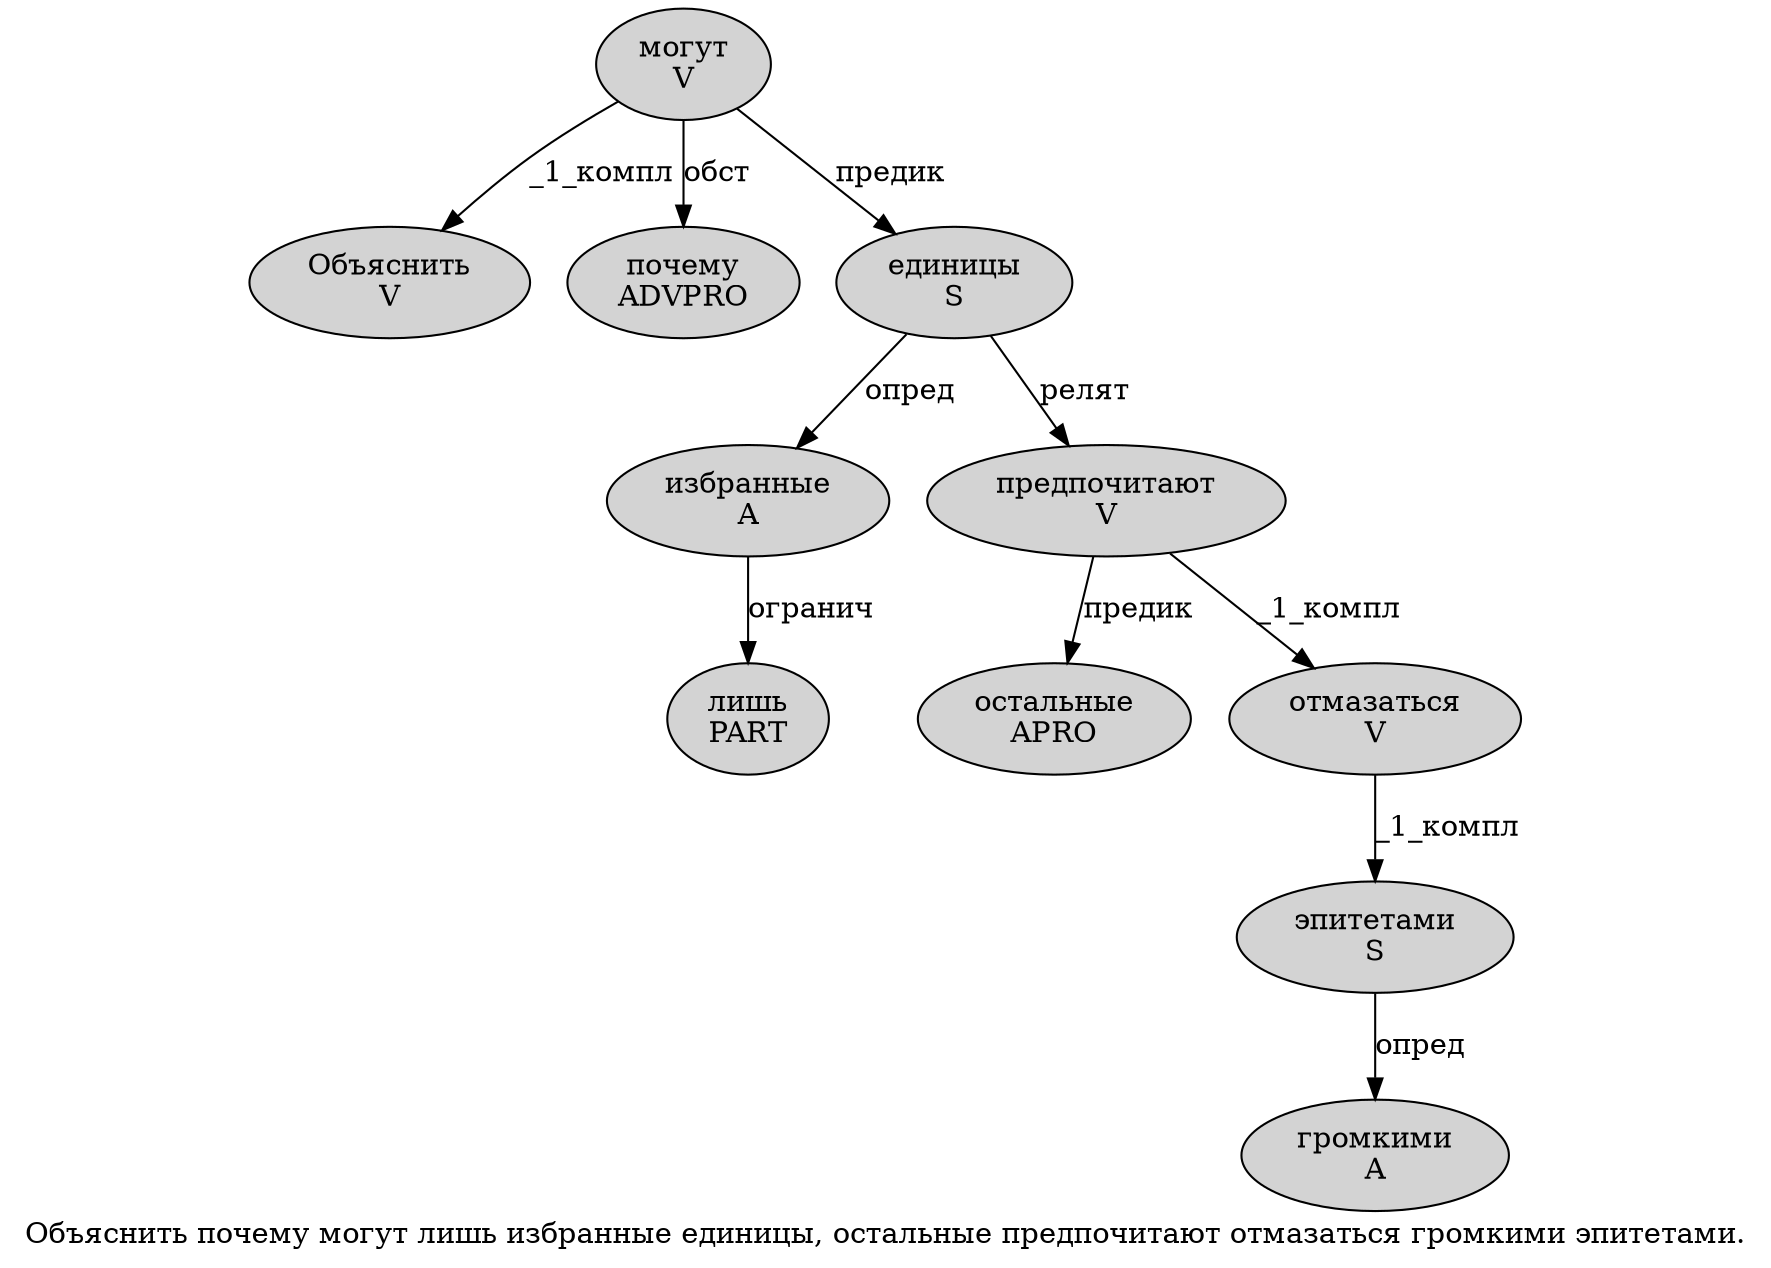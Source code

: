 digraph SENTENCE_2772 {
	graph [label="Объяснить почему могут лишь избранные единицы, остальные предпочитают отмазаться громкими эпитетами."]
	node [style=filled]
		0 [label="Объяснить
V" color="" fillcolor=lightgray penwidth=1 shape=ellipse]
		1 [label="почему
ADVPRO" color="" fillcolor=lightgray penwidth=1 shape=ellipse]
		2 [label="могут
V" color="" fillcolor=lightgray penwidth=1 shape=ellipse]
		3 [label="лишь
PART" color="" fillcolor=lightgray penwidth=1 shape=ellipse]
		4 [label="избранные
A" color="" fillcolor=lightgray penwidth=1 shape=ellipse]
		5 [label="единицы
S" color="" fillcolor=lightgray penwidth=1 shape=ellipse]
		7 [label="остальные
APRO" color="" fillcolor=lightgray penwidth=1 shape=ellipse]
		8 [label="предпочитают
V" color="" fillcolor=lightgray penwidth=1 shape=ellipse]
		9 [label="отмазаться
V" color="" fillcolor=lightgray penwidth=1 shape=ellipse]
		10 [label="громкими
A" color="" fillcolor=lightgray penwidth=1 shape=ellipse]
		11 [label="эпитетами
S" color="" fillcolor=lightgray penwidth=1 shape=ellipse]
			4 -> 3 [label="огранич"]
			5 -> 4 [label="опред"]
			5 -> 8 [label="релят"]
			9 -> 11 [label="_1_компл"]
			2 -> 0 [label="_1_компл"]
			2 -> 1 [label="обст"]
			2 -> 5 [label="предик"]
			8 -> 7 [label="предик"]
			8 -> 9 [label="_1_компл"]
			11 -> 10 [label="опред"]
}
